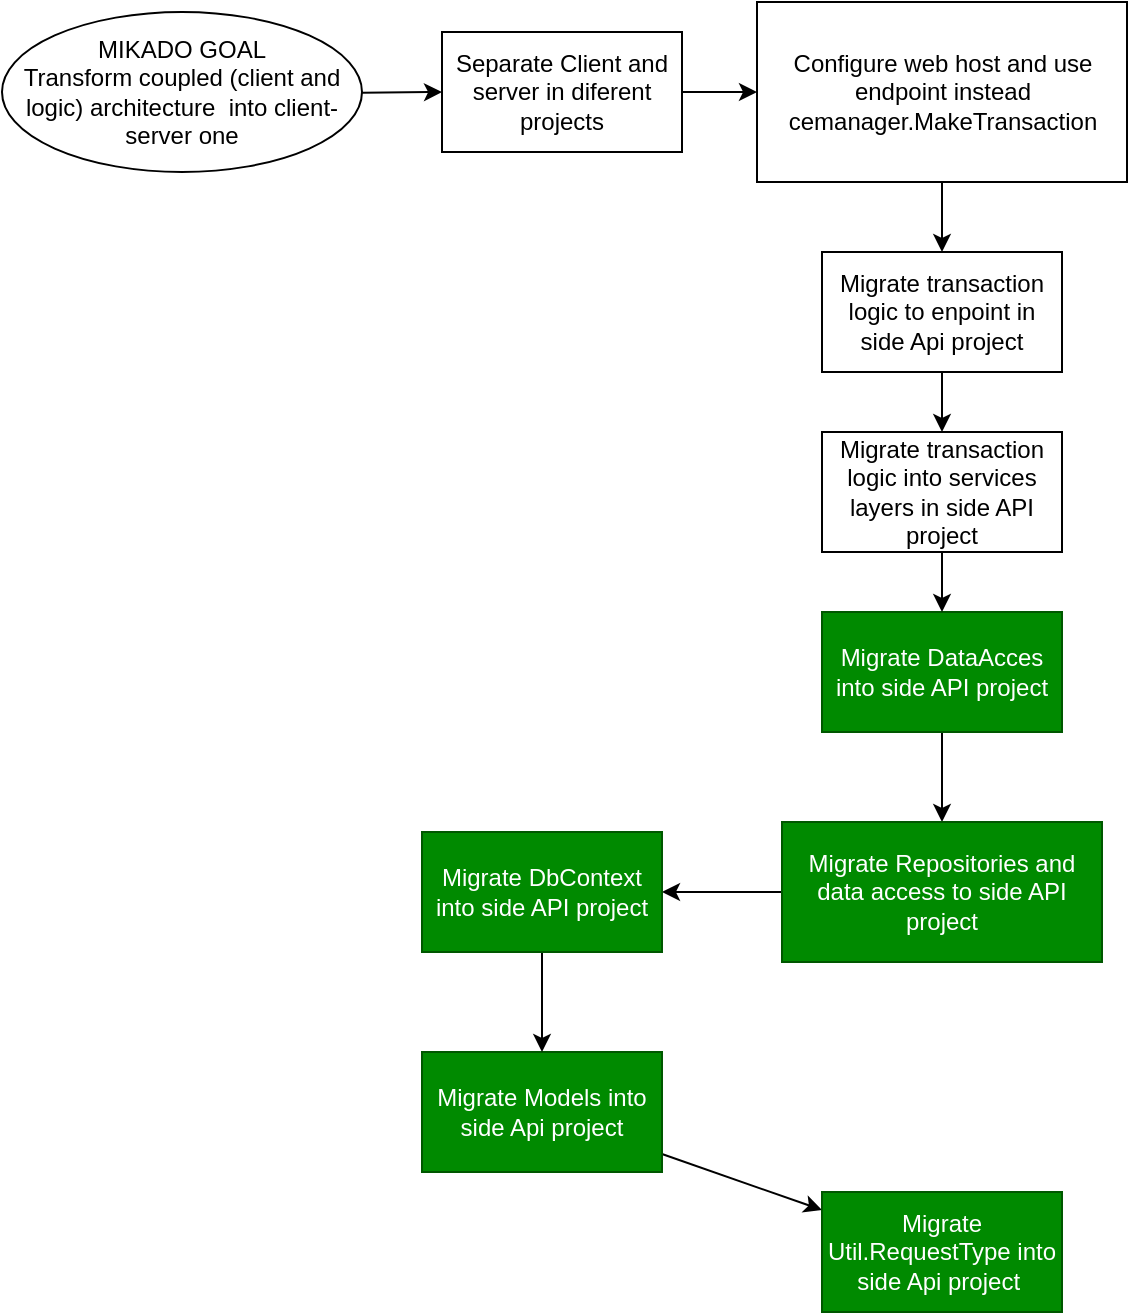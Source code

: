 <mxfile>
    <diagram id="CBvLHeb1c75yYGJDVW8A" name="Page-1">
        <mxGraphModel dx="922" dy="1078" grid="1" gridSize="10" guides="1" tooltips="1" connect="1" arrows="1" fold="1" page="1" pageScale="1" pageWidth="850" pageHeight="1100" math="0" shadow="0">
            <root>
                <mxCell id="0"/>
                <mxCell id="1" parent="0"/>
                <mxCell id="15" value="" style="edgeStyle=none;html=1;" parent="1" source="2" target="14" edge="1">
                    <mxGeometry relative="1" as="geometry"/>
                </mxCell>
                <mxCell id="2" value="MIKADO GOAL&lt;br&gt;Transform coupled (client and logic) architecture&amp;nbsp; into client-server one" style="ellipse;whiteSpace=wrap;html=1;" parent="1" vertex="1">
                    <mxGeometry y="420" width="180" height="80" as="geometry"/>
                </mxCell>
                <mxCell id="9" value="" style="edgeStyle=none;html=1;" parent="1" source="6" target="8" edge="1">
                    <mxGeometry relative="1" as="geometry"/>
                </mxCell>
                <mxCell id="6" value="Configure web host and&amp;nbsp;use endpoint instead cemanager.MakeTransaction" style="whiteSpace=wrap;html=1;" parent="1" vertex="1">
                    <mxGeometry x="377.5" y="415" width="185" height="90" as="geometry"/>
                </mxCell>
                <mxCell id="26" value="" style="edgeStyle=none;html=1;" parent="1" source="8" target="25" edge="1">
                    <mxGeometry relative="1" as="geometry"/>
                </mxCell>
                <mxCell id="8" value="Migrate transaction logic to enpoint in side Api project" style="whiteSpace=wrap;html=1;" parent="1" vertex="1">
                    <mxGeometry x="410" y="540" width="120" height="60" as="geometry"/>
                </mxCell>
                <mxCell id="13" value="" style="edgeStyle=none;html=1;" parent="1" source="10" target="12" edge="1">
                    <mxGeometry relative="1" as="geometry"/>
                </mxCell>
                <mxCell id="10" value="Migrate Models into side Api project" style="whiteSpace=wrap;html=1;fillColor=#008a00;fontColor=#ffffff;strokeColor=#005700;" parent="1" vertex="1">
                    <mxGeometry x="210" y="940" width="120" height="60" as="geometry"/>
                </mxCell>
                <mxCell id="12" value="Migrate Util.RequestType into side Api project&amp;nbsp;" style="whiteSpace=wrap;html=1;fillColor=#008a00;fontColor=#ffffff;strokeColor=#005700;" parent="1" vertex="1">
                    <mxGeometry x="410" y="1010" width="120" height="60" as="geometry"/>
                </mxCell>
                <mxCell id="16" style="edgeStyle=none;html=1;" parent="1" source="14" target="6" edge="1">
                    <mxGeometry relative="1" as="geometry"/>
                </mxCell>
                <mxCell id="14" value="Separate Client and server in diferent projects" style="whiteSpace=wrap;html=1;" parent="1" vertex="1">
                    <mxGeometry x="220" y="430" width="120" height="60" as="geometry"/>
                </mxCell>
                <mxCell id="30" value="" style="edgeStyle=none;html=1;" parent="1" source="19" target="29" edge="1">
                    <mxGeometry relative="1" as="geometry"/>
                </mxCell>
                <mxCell id="19" value="Migrate DataAcces into side API project" style="whiteSpace=wrap;html=1;fillColor=#008a00;fontColor=#ffffff;strokeColor=#005700;" parent="1" vertex="1">
                    <mxGeometry x="410" y="720" width="120" height="60" as="geometry"/>
                </mxCell>
                <mxCell id="27" style="edgeStyle=none;html=1;" parent="1" source="25" target="19" edge="1">
                    <mxGeometry relative="1" as="geometry"/>
                </mxCell>
                <mxCell id="25" value="Migrate transaction logic into services layers in side API project" style="whiteSpace=wrap;html=1;" parent="1" vertex="1">
                    <mxGeometry x="410" y="630" width="120" height="60" as="geometry"/>
                </mxCell>
                <mxCell id="32" value="" style="edgeStyle=none;html=1;" parent="1" source="29" target="31" edge="1">
                    <mxGeometry relative="1" as="geometry"/>
                </mxCell>
                <mxCell id="29" value="Migrate Repositories and data access to side API project" style="whiteSpace=wrap;html=1;fillColor=#008a00;fontColor=#ffffff;strokeColor=#005700;" parent="1" vertex="1">
                    <mxGeometry x="390" y="825" width="160" height="70" as="geometry"/>
                </mxCell>
                <mxCell id="33" style="edgeStyle=none;html=1;" parent="1" source="31" target="10" edge="1">
                    <mxGeometry relative="1" as="geometry"/>
                </mxCell>
                <mxCell id="31" value="Migrate DbContext into side API project" style="whiteSpace=wrap;html=1;fillColor=#008a00;fontColor=#ffffff;strokeColor=#005700;" parent="1" vertex="1">
                    <mxGeometry x="210" y="830" width="120" height="60" as="geometry"/>
                </mxCell>
            </root>
        </mxGraphModel>
    </diagram>
</mxfile>